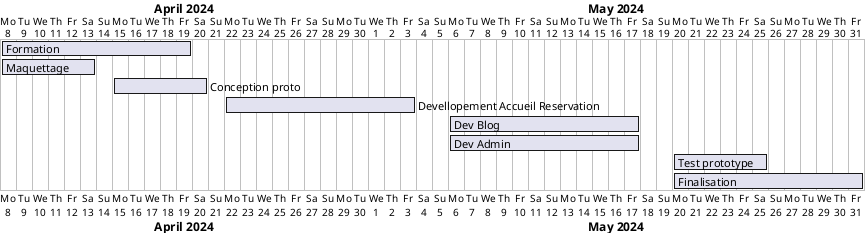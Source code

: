 @startgantt 
[Formation] requires 12 days
[Maquettage] requires 6 days
[Conception proto] requires 6 days
[Devellopement Accueil Reservation] requires 12 days
[Dev Blog] requires 12 days
[Dev Admin] requires 12 days
[Test prototype] requires 6 days
[Finalisation] requires 12 days


Project starts 2024-04-08
[Formation] starts 2024-04-08
[Conception proto] starts 2024-04-15
[Maquettage] starts 2024-04-08
[Devellopement Accueil Reservation] starts 2024-04-22
[Dev Blog] starts 2024-05-06
[Dev Admin] starts 2024-05-06
[Test prototype] starts 2024-05-20
[Finalisation] starts 2024-05-20
@endgantt